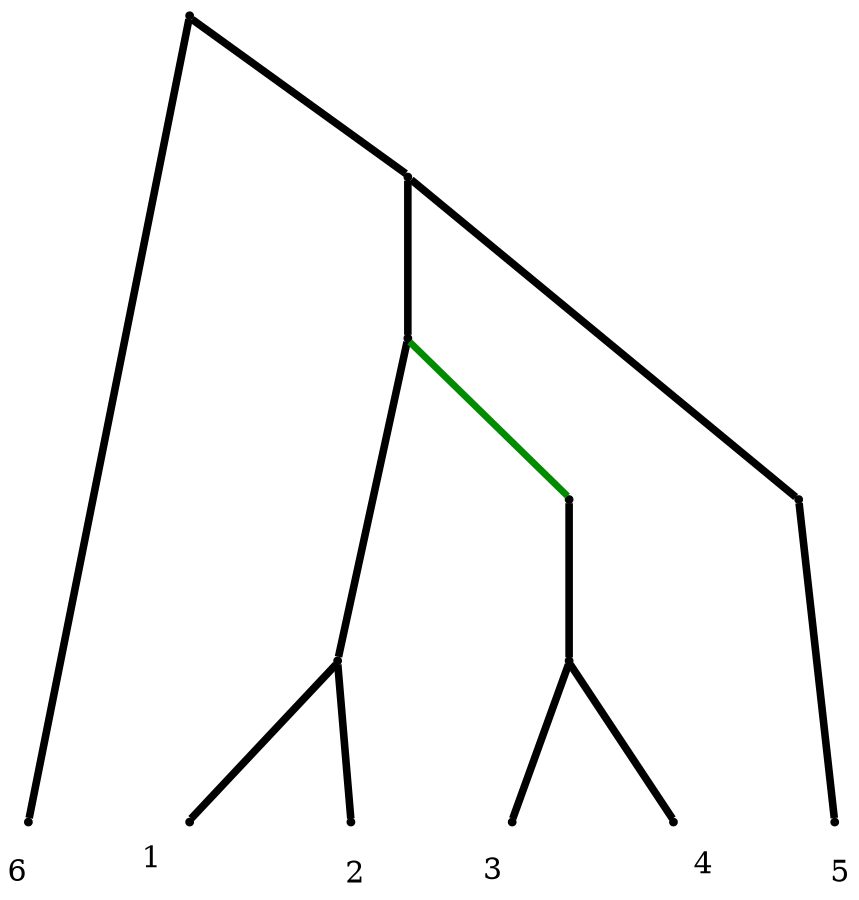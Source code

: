 Graph Phylogeny { 
    labelloc=b 
    ratio="fill"; 
    size="6 ,8 !"; 
    nodesep=0.5; 
    splines=false; 
    edge [fontsize=16.0]; 
    node [shape = point] 
    rank=max -1 
  subgraph    { 1 , 2 , 3 , 4 , 5 , 7 } 
    1 [label=1] [shape = point] 
    2 [label=2] [shape = point] 
    3 [label=3] [shape = point] 
    4 [label=4] [shape = point] 
    5 [label=5] [shape = point] 
    7 [label=7] [shape = point] 
 
     -1 -- 1
                                  [headlabel=6]
                                  [labeldistance=3.0]
                                  [labelangle=180.0]
                                  [penwidth=4]; 
     -1 -- -2
                                  [penwidth=4]; 
     -2 -- -3
                                  [penwidth=4]; 
     -3 -- -4
                                  [penwidth=4]; 
     -4 -- 2
                                  [headlabel=1]
                                  [labeldistance=3.0]
                                  [labelangle=180.0]
                                  [penwidth=4]; 
     -4 -- 3
                                  [headlabel=2]
                                  [labeldistance=3.0]
                                  [labelangle=180.0]
                                  [penwidth=4]; 
   -3 -- 6
                                  [color=green4]
                                  [penwidth=3.6]     6 -- -6
                                  [penwidth=4]; 
     -6 -- 4
                                  [headlabel=3]
                                  [labeldistance=3.0]
                                  [labelangle=180.0]
                                  [penwidth=4]; 
     -6 -- 5
                                  [headlabel=4]
                                  [labeldistance=3.0]
                                  [labelangle=180.0]
                                  [penwidth=4]; 
     -2 -- -7
                                  [penwidth=4]; 
     -7 -- 7
                                  [headlabel=5]
                                  [labeldistance=3.0]
                                  [labelangle=180.0]
                                  [penwidth=4]; 
}